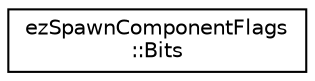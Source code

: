 digraph "Graphical Class Hierarchy"
{
 // LATEX_PDF_SIZE
  edge [fontname="Helvetica",fontsize="10",labelfontname="Helvetica",labelfontsize="10"];
  node [fontname="Helvetica",fontsize="10",shape=record];
  rankdir="LR";
  Node0 [label="ezSpawnComponentFlags\l::Bits",height=0.2,width=0.4,color="black", fillcolor="white", style="filled",URL="$de/dc4/structez_spawn_component_flags_1_1_bits.htm",tooltip=" "];
}
